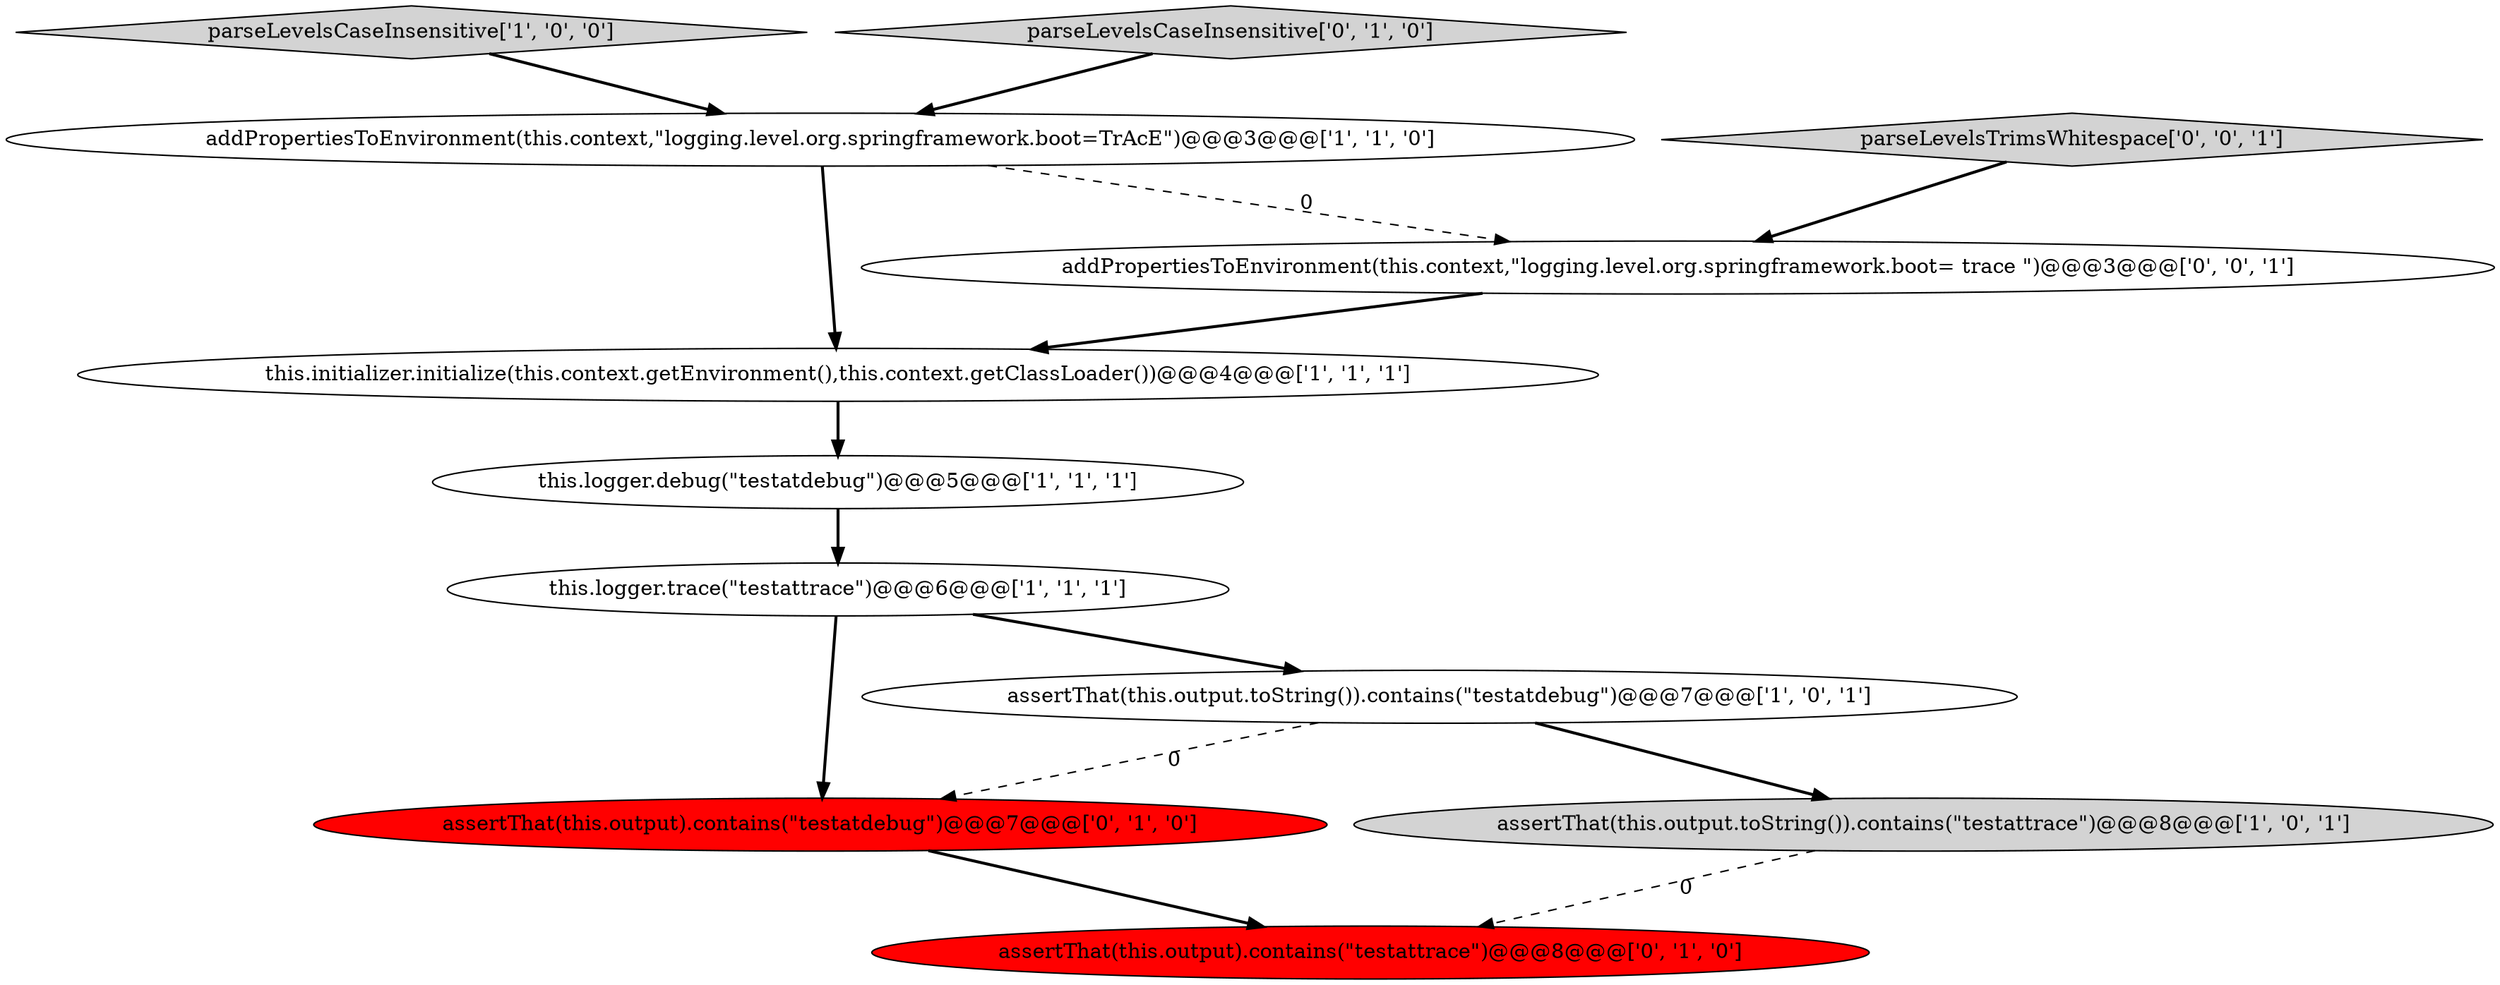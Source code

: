 digraph {
4 [style = filled, label = "parseLevelsCaseInsensitive['1', '0', '0']", fillcolor = lightgray, shape = diamond image = "AAA0AAABBB1BBB"];
7 [style = filled, label = "assertThat(this.output).contains(\"testatdebug\")@@@7@@@['0', '1', '0']", fillcolor = red, shape = ellipse image = "AAA1AAABBB2BBB"];
9 [style = filled, label = "parseLevelsCaseInsensitive['0', '1', '0']", fillcolor = lightgray, shape = diamond image = "AAA0AAABBB2BBB"];
0 [style = filled, label = "this.logger.trace(\"testattrace\")@@@6@@@['1', '1', '1']", fillcolor = white, shape = ellipse image = "AAA0AAABBB1BBB"];
8 [style = filled, label = "assertThat(this.output).contains(\"testattrace\")@@@8@@@['0', '1', '0']", fillcolor = red, shape = ellipse image = "AAA1AAABBB2BBB"];
2 [style = filled, label = "assertThat(this.output.toString()).contains(\"testatdebug\")@@@7@@@['1', '0', '1']", fillcolor = white, shape = ellipse image = "AAA0AAABBB1BBB"];
10 [style = filled, label = "addPropertiesToEnvironment(this.context,\"logging.level.org.springframework.boot= trace \")@@@3@@@['0', '0', '1']", fillcolor = white, shape = ellipse image = "AAA0AAABBB3BBB"];
11 [style = filled, label = "parseLevelsTrimsWhitespace['0', '0', '1']", fillcolor = lightgray, shape = diamond image = "AAA0AAABBB3BBB"];
5 [style = filled, label = "assertThat(this.output.toString()).contains(\"testattrace\")@@@8@@@['1', '0', '1']", fillcolor = lightgray, shape = ellipse image = "AAA0AAABBB1BBB"];
6 [style = filled, label = "addPropertiesToEnvironment(this.context,\"logging.level.org.springframework.boot=TrAcE\")@@@3@@@['1', '1', '0']", fillcolor = white, shape = ellipse image = "AAA0AAABBB1BBB"];
1 [style = filled, label = "this.logger.debug(\"testatdebug\")@@@5@@@['1', '1', '1']", fillcolor = white, shape = ellipse image = "AAA0AAABBB1BBB"];
3 [style = filled, label = "this.initializer.initialize(this.context.getEnvironment(),this.context.getClassLoader())@@@4@@@['1', '1', '1']", fillcolor = white, shape = ellipse image = "AAA0AAABBB1BBB"];
5->8 [style = dashed, label="0"];
6->3 [style = bold, label=""];
10->3 [style = bold, label=""];
6->10 [style = dashed, label="0"];
0->2 [style = bold, label=""];
1->0 [style = bold, label=""];
3->1 [style = bold, label=""];
2->7 [style = dashed, label="0"];
7->8 [style = bold, label=""];
4->6 [style = bold, label=""];
11->10 [style = bold, label=""];
9->6 [style = bold, label=""];
2->5 [style = bold, label=""];
0->7 [style = bold, label=""];
}
